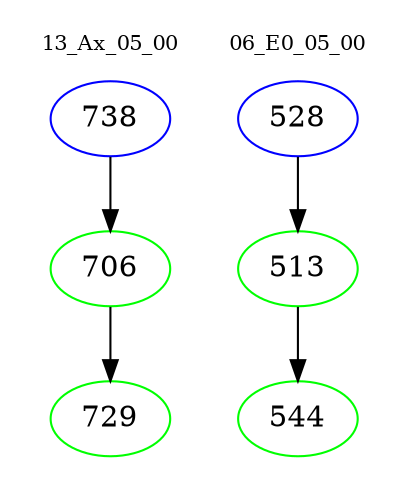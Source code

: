 digraph{
subgraph cluster_0 {
color = white
label = "13_Ax_05_00";
fontsize=10;
T0_738 [label="738", color="blue"]
T0_738 -> T0_706 [color="black"]
T0_706 [label="706", color="green"]
T0_706 -> T0_729 [color="black"]
T0_729 [label="729", color="green"]
}
subgraph cluster_1 {
color = white
label = "06_E0_05_00";
fontsize=10;
T1_528 [label="528", color="blue"]
T1_528 -> T1_513 [color="black"]
T1_513 [label="513", color="green"]
T1_513 -> T1_544 [color="black"]
T1_544 [label="544", color="green"]
}
}
